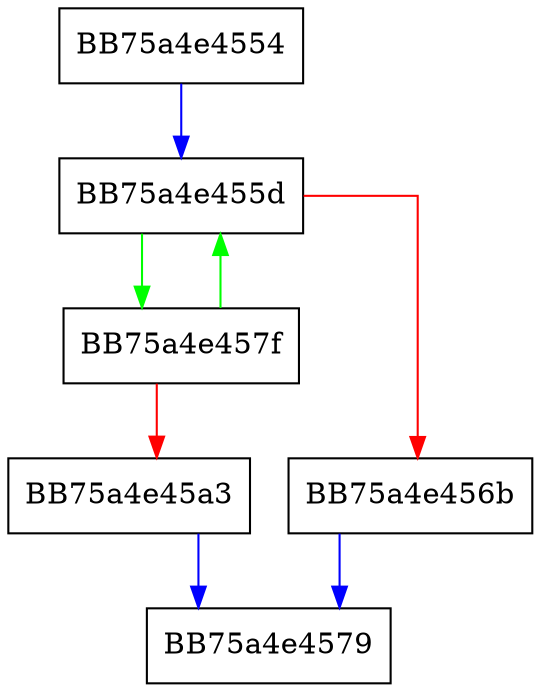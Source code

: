 digraph moveToRightmost {
  node [shape="box"];
  graph [splines=ortho];
  BB75a4e4554 -> BB75a4e455d [color="blue"];
  BB75a4e455d -> BB75a4e457f [color="green"];
  BB75a4e455d -> BB75a4e456b [color="red"];
  BB75a4e456b -> BB75a4e4579 [color="blue"];
  BB75a4e457f -> BB75a4e455d [color="green"];
  BB75a4e457f -> BB75a4e45a3 [color="red"];
  BB75a4e45a3 -> BB75a4e4579 [color="blue"];
}